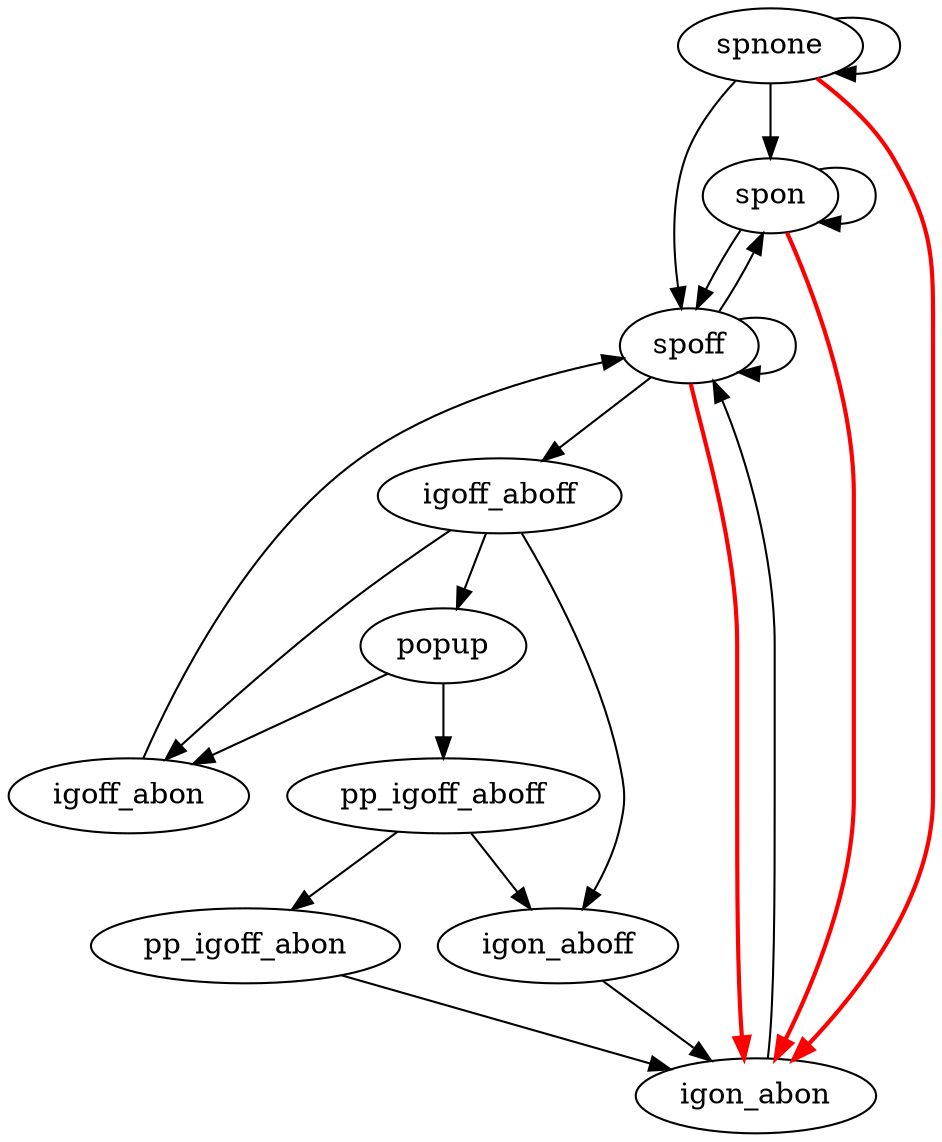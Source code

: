 digraph ltcctrl {
	spon -> spoff;
	spon -> spon;
	
	spoff -> spoff;
	spoff -> spon;
	
	spoff -> igoff_aboff;
	spnone -> spon;
	spnone -> spnone;
	spnone -> spoff;


	igoff_aboff -> popup;
	popup -> pp_igoff_aboff;
	pp_igoff_aboff -> igon_aboff;
	pp_igoff_aboff -> pp_igoff_abon;
	pp_igoff_abon -> igon_abon;	
	popup -> igoff_abon;
	igoff_aboff -> igoff_abon;
	igoff_abon -> spoff;
	igoff_aboff -> igon_aboff;
	igon_aboff -> igon_abon;
	igon_abon -> spoff;

	edge [style=bold color=red] // label="Ignition\nRelay\nCloses"]
	spon -> igon_abon ;
	spoff -> igon_abon;
	spnone -> igon_abon;
	










}
